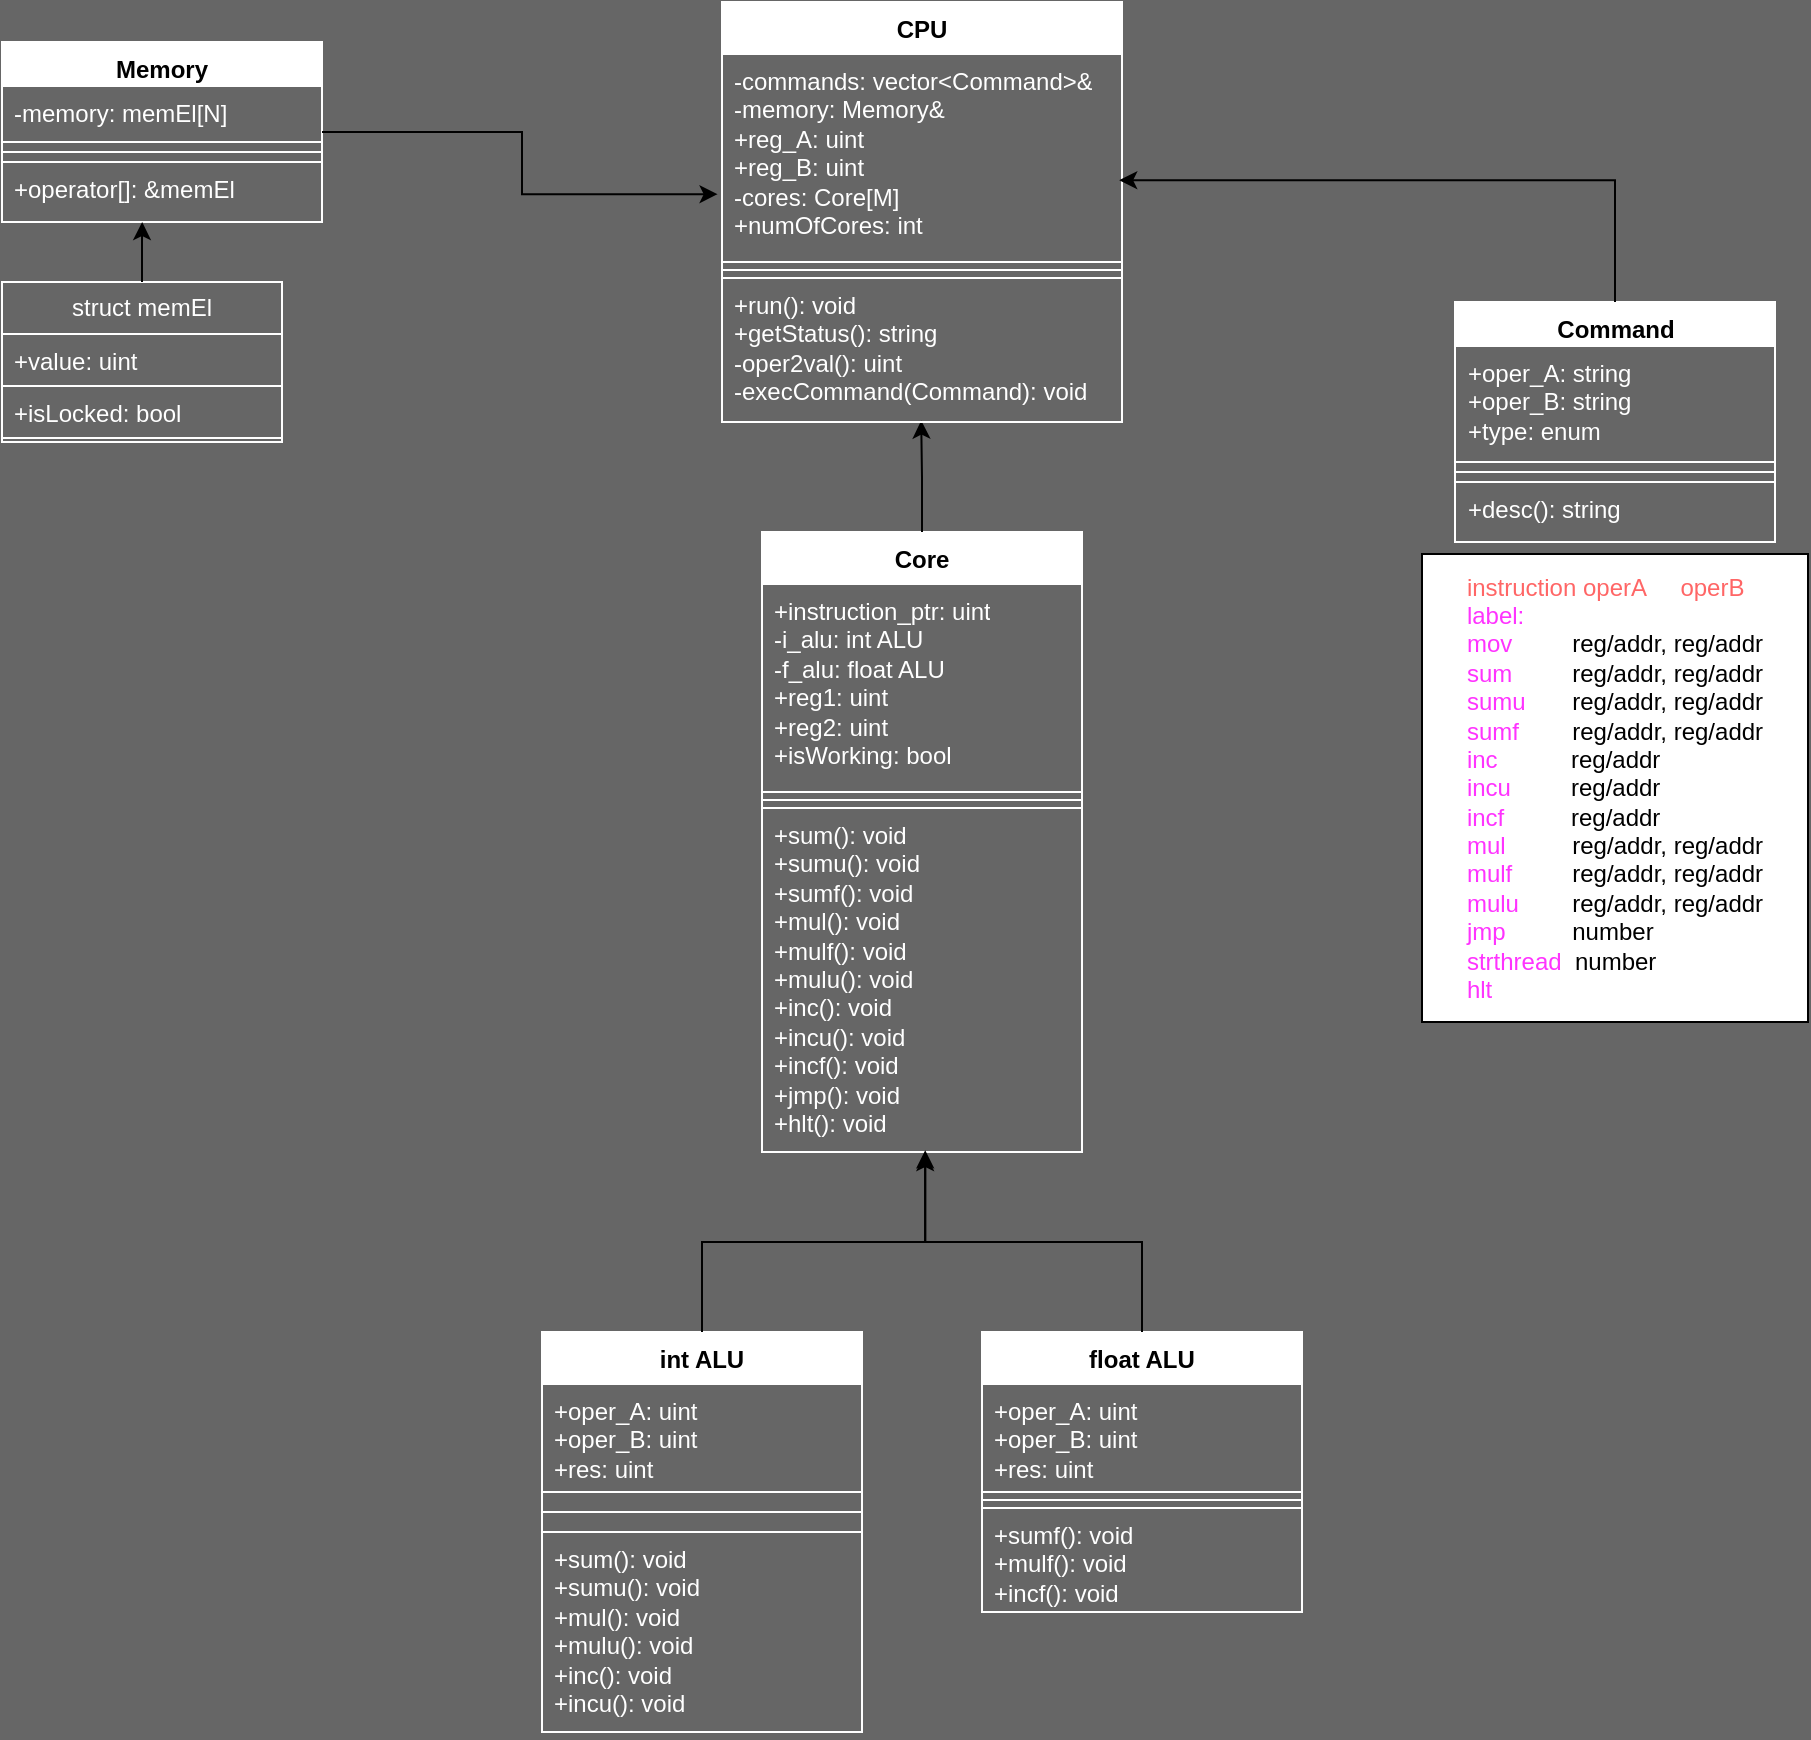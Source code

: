 <mxfile version="22.1.2" type="device">
  <diagram id="C5RBs43oDa-KdzZeNtuy" name="Page-1">
    <mxGraphModel dx="1809" dy="517" grid="1" gridSize="10" guides="1" tooltips="1" connect="1" arrows="1" fold="1" page="1" pageScale="1" pageWidth="827" pageHeight="1169" background="#666666" math="0" shadow="0">
      <root>
        <mxCell id="WIyWlLk6GJQsqaUBKTNV-0" />
        <mxCell id="WIyWlLk6GJQsqaUBKTNV-1" parent="WIyWlLk6GJQsqaUBKTNV-0" />
        <mxCell id="G94t8VAYDX7dY9wcjuxQ-0" value="struct memEl" style="swimlane;fontStyle=0;childLayout=stackLayout;horizontal=1;startSize=26;fillColor=none;horizontalStack=0;resizeParent=1;resizeParentMax=0;resizeLast=0;collapsible=1;marginBottom=0;whiteSpace=wrap;html=1;strokeColor=#FFFFFF;fontColor=#FFFFFF;" parent="WIyWlLk6GJQsqaUBKTNV-1" vertex="1">
          <mxGeometry x="-350" y="300" width="140" height="80" as="geometry">
            <mxRectangle x="220" y="200" width="110" height="30" as="alternateBounds" />
          </mxGeometry>
        </mxCell>
        <mxCell id="G94t8VAYDX7dY9wcjuxQ-1" value="+value: uint" style="text;strokeColor=#FFFFFF;fillColor=none;align=left;verticalAlign=top;spacingLeft=4;spacingRight=4;overflow=hidden;rotatable=0;points=[[0,0.5],[1,0.5]];portConstraint=eastwest;whiteSpace=wrap;html=1;fontColor=#FFFFFF;" parent="G94t8VAYDX7dY9wcjuxQ-0" vertex="1">
          <mxGeometry y="26" width="140" height="26" as="geometry" />
        </mxCell>
        <mxCell id="G94t8VAYDX7dY9wcjuxQ-2" value="+isLocked: bool" style="text;strokeColor=#FFFFFF;fillColor=none;align=left;verticalAlign=top;spacingLeft=4;spacingRight=4;overflow=hidden;rotatable=0;points=[[0,0.5],[1,0.5]];portConstraint=eastwest;whiteSpace=wrap;html=1;fontColor=#FFFFFF;" parent="G94t8VAYDX7dY9wcjuxQ-0" vertex="1">
          <mxGeometry y="52" width="140" height="26" as="geometry" />
        </mxCell>
        <mxCell id="G94t8VAYDX7dY9wcjuxQ-3" value="" style="text;strokeColor=#FFFFFF;fillColor=none;align=left;verticalAlign=top;spacingLeft=4;spacingRight=4;overflow=hidden;rotatable=0;points=[[0,0.5],[1,0.5]];portConstraint=eastwest;whiteSpace=wrap;html=1;fontColor=#FFFFFF;" parent="G94t8VAYDX7dY9wcjuxQ-0" vertex="1">
          <mxGeometry y="78" width="140" height="2" as="geometry" />
        </mxCell>
        <mxCell id="G94t8VAYDX7dY9wcjuxQ-4" value="&lt;font color=&quot;#000000&quot;&gt;Command&lt;/font&gt;" style="swimlane;fontStyle=1;align=center;verticalAlign=top;childLayout=stackLayout;horizontal=1;startSize=22;horizontalStack=0;resizeParent=1;resizeParentMax=0;resizeLast=0;collapsible=1;marginBottom=0;whiteSpace=wrap;html=1;strokeColor=#FFFFFF;fontColor=#FFFFFF;" parent="WIyWlLk6GJQsqaUBKTNV-1" vertex="1">
          <mxGeometry x="376.5" y="310" width="160" height="120" as="geometry" />
        </mxCell>
        <mxCell id="G94t8VAYDX7dY9wcjuxQ-5" value="&lt;div&gt;+oper_A: string&lt;br&gt;&lt;/div&gt;&lt;div&gt;+oper_B: string&lt;/div&gt;&lt;div&gt;+type: enum&lt;br&gt;&lt;/div&gt;" style="text;strokeColor=#FFFFFF;fillColor=none;align=left;verticalAlign=top;spacingLeft=4;spacingRight=4;overflow=hidden;rotatable=0;points=[[0,0.5],[1,0.5]];portConstraint=eastwest;whiteSpace=wrap;html=1;fontColor=#FFFFFF;" parent="G94t8VAYDX7dY9wcjuxQ-4" vertex="1">
          <mxGeometry y="22" width="160" height="58" as="geometry" />
        </mxCell>
        <mxCell id="G94t8VAYDX7dY9wcjuxQ-6" value="" style="line;strokeWidth=1;fillColor=none;align=left;verticalAlign=middle;spacingTop=-1;spacingLeft=3;spacingRight=3;rotatable=0;labelPosition=right;points=[];portConstraint=eastwest;strokeColor=#FFFFFF;fontColor=#FFFFFF;" parent="G94t8VAYDX7dY9wcjuxQ-4" vertex="1">
          <mxGeometry y="80" width="160" height="10" as="geometry" />
        </mxCell>
        <mxCell id="G94t8VAYDX7dY9wcjuxQ-7" value="&lt;div&gt;+desc(): string&lt;/div&gt;&lt;div&gt;&lt;br&gt;&lt;/div&gt;" style="text;strokeColor=#FFFFFF;fillColor=none;align=left;verticalAlign=top;spacingLeft=4;spacingRight=4;overflow=hidden;rotatable=0;points=[[0,0.5],[1,0.5]];portConstraint=eastwest;whiteSpace=wrap;html=1;fontColor=#FFFFFF;" parent="G94t8VAYDX7dY9wcjuxQ-4" vertex="1">
          <mxGeometry y="90" width="160" height="30" as="geometry" />
        </mxCell>
        <mxCell id="G94t8VAYDX7dY9wcjuxQ-8" value="&lt;font color=&quot;#000000&quot;&gt;int ALU&lt;/font&gt;" style="swimlane;fontStyle=1;align=center;verticalAlign=top;childLayout=stackLayout;horizontal=1;startSize=26;horizontalStack=0;resizeParent=1;resizeParentMax=0;resizeLast=0;collapsible=1;marginBottom=0;whiteSpace=wrap;html=1;strokeColor=#FFFFFF;fontColor=#FFFFFF;" parent="WIyWlLk6GJQsqaUBKTNV-1" vertex="1">
          <mxGeometry x="-80" y="825" width="160" height="200" as="geometry" />
        </mxCell>
        <mxCell id="G94t8VAYDX7dY9wcjuxQ-9" value="&lt;div&gt;+oper_A: uint&lt;/div&gt;&lt;div&gt;+oper_B: uint&lt;/div&gt;&lt;div&gt;+res: uint&lt;br&gt;&lt;/div&gt;" style="text;strokeColor=#FFFFFF;fillColor=none;align=left;verticalAlign=top;spacingLeft=4;spacingRight=4;overflow=hidden;rotatable=0;points=[[0,0.5],[1,0.5]];portConstraint=eastwest;whiteSpace=wrap;html=1;fontColor=#FFFFFF;" parent="G94t8VAYDX7dY9wcjuxQ-8" vertex="1">
          <mxGeometry y="26" width="160" height="54" as="geometry" />
        </mxCell>
        <mxCell id="G94t8VAYDX7dY9wcjuxQ-10" value="" style="line;strokeWidth=1;fillColor=none;align=left;verticalAlign=middle;spacingTop=-1;spacingLeft=3;spacingRight=3;rotatable=0;labelPosition=right;points=[];portConstraint=eastwest;strokeColor=#FFFFFF;fontColor=#FFFFFF;" parent="G94t8VAYDX7dY9wcjuxQ-8" vertex="1">
          <mxGeometry y="80" width="160" height="20" as="geometry" />
        </mxCell>
        <mxCell id="G94t8VAYDX7dY9wcjuxQ-11" value="&lt;div&gt;+sum(): void&lt;/div&gt;&lt;div&gt;+sumu(): void&lt;/div&gt;&lt;div&gt;+mul(): void&lt;/div&gt;&lt;div&gt;+mulu(): void&lt;/div&gt;&lt;div&gt;+inc(): void&lt;/div&gt;&lt;div&gt;+incu(): void&lt;/div&gt;" style="text;strokeColor=#FFFFFF;fillColor=none;align=left;verticalAlign=top;spacingLeft=4;spacingRight=4;overflow=hidden;rotatable=0;points=[[0,0.5],[1,0.5]];portConstraint=eastwest;whiteSpace=wrap;html=1;fontColor=#FFFFFF;" parent="G94t8VAYDX7dY9wcjuxQ-8" vertex="1">
          <mxGeometry y="100" width="160" height="100" as="geometry" />
        </mxCell>
        <mxCell id="G94t8VAYDX7dY9wcjuxQ-12" value="&lt;font color=&quot;#000000&quot;&gt;float ALU&lt;/font&gt;" style="swimlane;fontStyle=1;align=center;verticalAlign=top;childLayout=stackLayout;horizontal=1;startSize=26;horizontalStack=0;resizeParent=1;resizeParentMax=0;resizeLast=0;collapsible=1;marginBottom=0;whiteSpace=wrap;html=1;strokeColor=#FFFFFF;fontColor=#FFFFFF;" parent="WIyWlLk6GJQsqaUBKTNV-1" vertex="1">
          <mxGeometry x="140" y="825" width="160" height="140" as="geometry" />
        </mxCell>
        <mxCell id="G94t8VAYDX7dY9wcjuxQ-13" value="&lt;div&gt;+oper_A: uint&lt;/div&gt;&lt;div&gt;+oper_B: uint&lt;/div&gt;&lt;div&gt;+res: uint&lt;br&gt;&lt;/div&gt;" style="text;strokeColor=#FFFFFF;fillColor=none;align=left;verticalAlign=top;spacingLeft=4;spacingRight=4;overflow=hidden;rotatable=0;points=[[0,0.5],[1,0.5]];portConstraint=eastwest;whiteSpace=wrap;html=1;fontColor=#FFFFFF;" parent="G94t8VAYDX7dY9wcjuxQ-12" vertex="1">
          <mxGeometry y="26" width="160" height="54" as="geometry" />
        </mxCell>
        <mxCell id="G94t8VAYDX7dY9wcjuxQ-14" value="" style="line;strokeWidth=1;fillColor=none;align=left;verticalAlign=middle;spacingTop=-1;spacingLeft=3;spacingRight=3;rotatable=0;labelPosition=right;points=[];portConstraint=eastwest;strokeColor=#FFFFFF;fontColor=#FFFFFF;" parent="G94t8VAYDX7dY9wcjuxQ-12" vertex="1">
          <mxGeometry y="80" width="160" height="8" as="geometry" />
        </mxCell>
        <mxCell id="G94t8VAYDX7dY9wcjuxQ-15" value="&lt;div&gt;+sumf(): void&lt;/div&gt;&lt;div&gt;+mulf(): void&lt;br&gt;&lt;/div&gt;&lt;div&gt;+incf(): void&lt;/div&gt;" style="text;strokeColor=#FFFFFF;fillColor=none;align=left;verticalAlign=top;spacingLeft=4;spacingRight=4;overflow=hidden;rotatable=0;points=[[0,0.5],[1,0.5]];portConstraint=eastwest;whiteSpace=wrap;html=1;fontColor=#FFFFFF;" parent="G94t8VAYDX7dY9wcjuxQ-12" vertex="1">
          <mxGeometry y="88" width="160" height="52" as="geometry" />
        </mxCell>
        <mxCell id="G94t8VAYDX7dY9wcjuxQ-16" value="&lt;font color=&quot;#000000&quot;&gt;Core&lt;/font&gt;" style="swimlane;fontStyle=1;align=center;verticalAlign=top;childLayout=stackLayout;horizontal=1;startSize=26;horizontalStack=0;resizeParent=1;resizeParentMax=0;resizeLast=0;collapsible=1;marginBottom=0;whiteSpace=wrap;html=1;fontColor=#FFFFFF;strokeColor=#FFFFFF;" parent="WIyWlLk6GJQsqaUBKTNV-1" vertex="1">
          <mxGeometry x="30" y="425" width="160" height="310" as="geometry" />
        </mxCell>
        <mxCell id="G94t8VAYDX7dY9wcjuxQ-17" value="&lt;div&gt;+instruction_ptr: uint&lt;/div&gt;&lt;div&gt;-i_alu: int ALU&lt;/div&gt;&lt;div&gt;-f_alu: float ALU&lt;/div&gt;&lt;div&gt;+reg1: uint&lt;/div&gt;&lt;div&gt;+reg2: uint&lt;/div&gt;&lt;div&gt;+isWorking: bool&lt;br&gt;&lt;/div&gt;&lt;div&gt;&lt;br&gt;&lt;/div&gt;" style="text;strokeColor=#FFFFFF;fillColor=none;align=left;verticalAlign=top;spacingLeft=4;spacingRight=4;overflow=hidden;rotatable=0;points=[[0,0.5],[1,0.5]];portConstraint=eastwest;whiteSpace=wrap;html=1;fontColor=#FFFFFF;" parent="G94t8VAYDX7dY9wcjuxQ-16" vertex="1">
          <mxGeometry y="26" width="160" height="104" as="geometry" />
        </mxCell>
        <mxCell id="G94t8VAYDX7dY9wcjuxQ-18" value="" style="line;strokeWidth=1;fillColor=none;align=left;verticalAlign=middle;spacingTop=-1;spacingLeft=3;spacingRight=3;rotatable=0;labelPosition=right;points=[];portConstraint=eastwest;strokeColor=#FFFFFF;fontColor=#FFFFFF;" parent="G94t8VAYDX7dY9wcjuxQ-16" vertex="1">
          <mxGeometry y="130" width="160" height="8" as="geometry" />
        </mxCell>
        <mxCell id="G94t8VAYDX7dY9wcjuxQ-19" value="&lt;div&gt;+sum(): void&lt;/div&gt;&lt;div&gt;+sumu(): void&lt;br&gt;&lt;/div&gt;&lt;div&gt;+sumf(): void&lt;/div&gt;&lt;div&gt;+mul(): void&lt;/div&gt;&lt;div&gt;+mulf(): void&lt;/div&gt;&lt;div&gt;+mulu(): void&lt;/div&gt;&lt;div&gt;+inc(): void&lt;/div&gt;&lt;div&gt;+incu(): void&lt;/div&gt;&lt;div&gt;+incf(): void&lt;/div&gt;&lt;div&gt;+jmp(): void&lt;/div&gt;&lt;div&gt;+hlt(): void&lt;br&gt;&lt;/div&gt;" style="text;strokeColor=#FFFFFF;fillColor=none;align=left;verticalAlign=top;spacingLeft=4;spacingRight=4;overflow=hidden;rotatable=0;points=[[0,0.5],[1,0.5]];portConstraint=eastwest;whiteSpace=wrap;html=1;fontColor=#FFFFFF;" parent="G94t8VAYDX7dY9wcjuxQ-16" vertex="1">
          <mxGeometry y="138" width="160" height="172" as="geometry" />
        </mxCell>
        <mxCell id="YV6K2P5N11g3qgZa62Km-0" value="&lt;font color=&quot;#000000&quot;&gt;CPU&lt;br&gt;&lt;/font&gt;" style="swimlane;fontStyle=1;align=center;verticalAlign=top;childLayout=stackLayout;horizontal=1;startSize=26;horizontalStack=0;resizeParent=1;resizeParentMax=0;resizeLast=0;collapsible=1;marginBottom=0;whiteSpace=wrap;html=1;fontColor=#FFFFFF;strokeColor=#FFFFFF;" parent="WIyWlLk6GJQsqaUBKTNV-1" vertex="1">
          <mxGeometry x="10" y="160" width="200" height="138" as="geometry" />
        </mxCell>
        <mxCell id="YV6K2P5N11g3qgZa62Km-1" value="&lt;div&gt;-commands: vector&amp;lt;Command&amp;gt;&amp;amp;&lt;/div&gt;&lt;div&gt;-memory: Memory&amp;amp;&lt;/div&gt;&lt;div&gt;&lt;div&gt;+reg_A: uint&lt;/div&gt;&lt;div&gt;+reg_B: uint&lt;br&gt;-cores: Core[M]&lt;/div&gt;&lt;div&gt;+numOfCores: int&lt;br&gt;&lt;/div&gt;&lt;/div&gt;" style="text;strokeColor=#FFFFFF;fillColor=none;align=left;verticalAlign=top;spacingLeft=4;spacingRight=4;overflow=hidden;rotatable=0;points=[[0,0.5],[1,0.5]];portConstraint=eastwest;whiteSpace=wrap;html=1;fontColor=#FFFFFF;" parent="YV6K2P5N11g3qgZa62Km-0" vertex="1">
          <mxGeometry y="26" width="200" height="104" as="geometry" />
        </mxCell>
        <mxCell id="YV6K2P5N11g3qgZa62Km-2" value="" style="line;strokeWidth=1;fillColor=none;align=left;verticalAlign=middle;spacingTop=-1;spacingLeft=3;spacingRight=3;rotatable=0;labelPosition=right;points=[];portConstraint=eastwest;strokeColor=#FFFFFF;fontColor=#FFFFFF;" parent="YV6K2P5N11g3qgZa62Km-0" vertex="1">
          <mxGeometry y="130" width="200" height="8" as="geometry" />
        </mxCell>
        <mxCell id="Wu5JeY4kDsIBY1CEbh9r-0" value="&lt;div align=&quot;left&quot;&gt;&lt;font color=&quot;#ff6666&quot;&gt;instruction&lt;/font&gt;&lt;font color=&quot;#33ffff&quot;&gt; &lt;/font&gt;&lt;font color=&quot;#ff6666&quot;&gt;operA&amp;nbsp;&amp;nbsp;&amp;nbsp;&amp;nbsp; operB&lt;br&gt;&lt;/font&gt;&lt;/div&gt;&lt;div align=&quot;left&quot;&gt;&lt;font color=&quot;#ff33ff&quot;&gt;label:&lt;/font&gt;&lt;br&gt;&lt;/div&gt;&lt;div align=&quot;left&quot;&gt;&lt;font color=&quot;#ff33ff&quot;&gt;mov&lt;/font&gt;&amp;nbsp;&amp;nbsp;&amp;nbsp;&amp;nbsp;&amp;nbsp;&amp;nbsp;&amp;nbsp;&amp;nbsp; reg/addr, reg/addr&lt;/div&gt;&lt;div align=&quot;left&quot;&gt;&lt;div&gt;&lt;font color=&quot;#ff33ff&quot;&gt;sum&lt;/font&gt;&amp;nbsp;&amp;nbsp;&amp;nbsp;&amp;nbsp;&amp;nbsp;&amp;nbsp;&amp;nbsp;&amp;nbsp; reg/addr, reg/addr&lt;/div&gt;&lt;/div&gt;&lt;div align=&quot;left&quot;&gt;&lt;div align=&quot;left&quot;&gt;&lt;div&gt;&lt;font color=&quot;#ff33ff&quot;&gt;sumu&lt;/font&gt; &amp;nbsp;&amp;nbsp;&amp;nbsp;&amp;nbsp;&amp;nbsp; reg/addr, reg/addr&lt;/div&gt;&lt;/div&gt;&lt;/div&gt;&lt;div align=&quot;left&quot;&gt;&lt;div&gt;&lt;div align=&quot;left&quot;&gt;&lt;div&gt;&lt;font color=&quot;#ff33ff&quot;&gt;sumf&lt;/font&gt;&amp;nbsp;&amp;nbsp;&amp;nbsp;&amp;nbsp;&amp;nbsp;&amp;nbsp;&amp;nbsp; reg/addr, reg/addr&lt;/div&gt;&lt;/div&gt;&lt;/div&gt;&lt;/div&gt;&lt;div align=&quot;left&quot;&gt;&lt;div align=&quot;left&quot;&gt;&lt;font color=&quot;#ff33ff&quot;&gt;inc&lt;/font&gt;&amp;nbsp;&amp;nbsp;&amp;nbsp;&amp;nbsp;&amp;nbsp;&amp;nbsp;&amp;nbsp;&amp;nbsp;&amp;nbsp;&amp;nbsp; reg/addr&lt;/div&gt;&lt;/div&gt;&lt;div align=&quot;left&quot;&gt;&lt;div align=&quot;left&quot;&gt;&lt;font color=&quot;#ff33ff&quot;&gt;incu&lt;/font&gt; &amp;nbsp;&amp;nbsp;&amp;nbsp;&amp;nbsp;&amp;nbsp;&amp;nbsp;&amp;nbsp; reg/addr&lt;/div&gt;&lt;/div&gt;&lt;div align=&quot;left&quot;&gt;&lt;div align=&quot;left&quot;&gt;&lt;font color=&quot;#ff33ff&quot;&gt;incf&lt;/font&gt; &amp;nbsp;&amp;nbsp;&amp;nbsp;&amp;nbsp;&amp;nbsp;&amp;nbsp;&amp;nbsp;&amp;nbsp; reg/addr&lt;/div&gt;&lt;/div&gt;&lt;div align=&quot;left&quot;&gt;&lt;font color=&quot;#ff33ff&quot;&gt;mul&lt;/font&gt;&amp;nbsp;&amp;nbsp;&amp;nbsp;&amp;nbsp;&amp;nbsp;&amp;nbsp;&amp;nbsp;&amp;nbsp;&amp;nbsp; reg/addr, reg/addr&lt;/div&gt;&lt;div align=&quot;left&quot;&gt;&lt;font color=&quot;#ff33ff&quot;&gt;mulf&lt;/font&gt;&amp;nbsp;&amp;nbsp;&amp;nbsp;&amp;nbsp;&amp;nbsp;&amp;nbsp;&amp;nbsp;&amp;nbsp; reg/addr, reg/addr&lt;/div&gt;&lt;div align=&quot;left&quot;&gt;&lt;font color=&quot;#ff33ff&quot;&gt;mulu&lt;/font&gt;&amp;nbsp;&amp;nbsp;&amp;nbsp;&amp;nbsp;&amp;nbsp;&amp;nbsp;&amp;nbsp; reg/addr, reg/addr&lt;/div&gt;&lt;div align=&quot;left&quot;&gt;&lt;font color=&quot;#ff33ff&quot;&gt;jmp&lt;/font&gt;&amp;nbsp;&amp;nbsp;&amp;nbsp;&amp;nbsp;&amp;nbsp;&amp;nbsp;&amp;nbsp;&amp;nbsp;&amp;nbsp; number&lt;/div&gt;&lt;div align=&quot;left&quot;&gt;&lt;font color=&quot;#ff33ff&quot;&gt;strthread&lt;/font&gt;&amp;nbsp; number&lt;br&gt;&lt;/div&gt;&lt;div align=&quot;left&quot;&gt;&lt;font color=&quot;#ff33ff&quot;&gt;hlt&lt;/font&gt;&lt;br&gt;&lt;/div&gt;" style="rounded=0;whiteSpace=wrap;html=1;" parent="WIyWlLk6GJQsqaUBKTNV-1" vertex="1">
          <mxGeometry x="360" y="436" width="193" height="234" as="geometry" />
        </mxCell>
        <mxCell id="Wu5JeY4kDsIBY1CEbh9r-4" style="edgeStyle=orthogonalEdgeStyle;rounded=0;orthogonalLoop=1;jettySize=auto;html=1;entryX=0.51;entryY=0.995;entryDx=0;entryDy=0;entryPerimeter=0;" parent="WIyWlLk6GJQsqaUBKTNV-1" source="G94t8VAYDX7dY9wcjuxQ-8" target="G94t8VAYDX7dY9wcjuxQ-19" edge="1">
          <mxGeometry relative="1" as="geometry" />
        </mxCell>
        <mxCell id="Wu5JeY4kDsIBY1CEbh9r-5" style="edgeStyle=orthogonalEdgeStyle;rounded=0;orthogonalLoop=1;jettySize=auto;html=1;entryX=0.51;entryY=1.003;entryDx=0;entryDy=0;entryPerimeter=0;" parent="WIyWlLk6GJQsqaUBKTNV-1" source="G94t8VAYDX7dY9wcjuxQ-12" target="G94t8VAYDX7dY9wcjuxQ-19" edge="1">
          <mxGeometry relative="1" as="geometry" />
        </mxCell>
        <mxCell id="iODJw7eAZRkKx7gtuCcr-4" value="&lt;font color=&quot;#000000&quot;&gt;Memory&lt;/font&gt;" style="swimlane;fontStyle=1;align=center;verticalAlign=top;childLayout=stackLayout;horizontal=1;startSize=22;horizontalStack=0;resizeParent=1;resizeParentMax=0;resizeLast=0;collapsible=1;marginBottom=0;whiteSpace=wrap;html=1;strokeColor=#FFFFFF;fontColor=#FFFFFF;" parent="WIyWlLk6GJQsqaUBKTNV-1" vertex="1">
          <mxGeometry x="-350" y="180" width="160" height="90" as="geometry" />
        </mxCell>
        <mxCell id="iODJw7eAZRkKx7gtuCcr-5" value="&lt;div&gt;-memory: memEl[N]&lt;br&gt;&lt;/div&gt;&lt;div&gt;&lt;br&gt;&lt;/div&gt;" style="text;strokeColor=#FFFFFF;fillColor=none;align=left;verticalAlign=top;spacingLeft=4;spacingRight=4;overflow=hidden;rotatable=0;points=[[0,0.5],[1,0.5]];portConstraint=eastwest;whiteSpace=wrap;html=1;fontColor=#FFFFFF;" parent="iODJw7eAZRkKx7gtuCcr-4" vertex="1">
          <mxGeometry y="22" width="160" height="28" as="geometry" />
        </mxCell>
        <mxCell id="iODJw7eAZRkKx7gtuCcr-6" value="" style="line;strokeWidth=1;fillColor=none;align=left;verticalAlign=middle;spacingTop=-1;spacingLeft=3;spacingRight=3;rotatable=0;labelPosition=right;points=[];portConstraint=eastwest;strokeColor=#FFFFFF;fontColor=#FFFFFF;" parent="iODJw7eAZRkKx7gtuCcr-4" vertex="1">
          <mxGeometry y="50" width="160" height="10" as="geometry" />
        </mxCell>
        <mxCell id="iODJw7eAZRkKx7gtuCcr-7" value="&lt;div&gt;+operator[]: &amp;amp;memEl&lt;/div&gt;" style="text;strokeColor=#FFFFFF;fillColor=none;align=left;verticalAlign=top;spacingLeft=4;spacingRight=4;overflow=hidden;rotatable=0;points=[[0,0.5],[1,0.5]];portConstraint=eastwest;whiteSpace=wrap;html=1;fontColor=#FFFFFF;" parent="iODJw7eAZRkKx7gtuCcr-4" vertex="1">
          <mxGeometry y="60" width="160" height="30" as="geometry" />
        </mxCell>
        <mxCell id="iODJw7eAZRkKx7gtuCcr-9" style="edgeStyle=orthogonalEdgeStyle;rounded=0;orthogonalLoop=1;jettySize=auto;html=1;entryX=0.438;entryY=1;entryDx=0;entryDy=0;entryPerimeter=0;" parent="WIyWlLk6GJQsqaUBKTNV-1" source="G94t8VAYDX7dY9wcjuxQ-0" target="iODJw7eAZRkKx7gtuCcr-7" edge="1">
          <mxGeometry relative="1" as="geometry" />
        </mxCell>
        <mxCell id="95RMRHB5kRX1EHHxNwYc-0" style="edgeStyle=orthogonalEdgeStyle;rounded=0;orthogonalLoop=1;jettySize=auto;html=1;entryX=0.498;entryY=0.99;entryDx=0;entryDy=0;entryPerimeter=0;" edge="1" parent="WIyWlLk6GJQsqaUBKTNV-1" source="G94t8VAYDX7dY9wcjuxQ-16" target="YV6K2P5N11g3qgZa62Km-3">
          <mxGeometry relative="1" as="geometry" />
        </mxCell>
        <mxCell id="YV6K2P5N11g3qgZa62Km-3" value="&lt;div&gt;+run(): void&lt;/div&gt;&lt;div&gt;+getStatus(): string&lt;/div&gt;&lt;div&gt;-oper2val(): uint&lt;/div&gt;&lt;div&gt;-execCommand(Command): void&lt;br&gt;&lt;/div&gt;" style="text;strokeColor=#FFFFFF;fillColor=none;align=left;verticalAlign=top;spacingLeft=4;spacingRight=4;overflow=hidden;rotatable=0;points=[[0,0.5],[1,0.5]];portConstraint=eastwest;whiteSpace=wrap;html=1;fontColor=#FFFFFF;" parent="WIyWlLk6GJQsqaUBKTNV-1" vertex="1">
          <mxGeometry x="10" y="298" width="200" height="72" as="geometry" />
        </mxCell>
        <mxCell id="95RMRHB5kRX1EHHxNwYc-1" style="edgeStyle=orthogonalEdgeStyle;rounded=0;orthogonalLoop=1;jettySize=auto;html=1;entryX=-0.011;entryY=0.674;entryDx=0;entryDy=0;entryPerimeter=0;" edge="1" parent="WIyWlLk6GJQsqaUBKTNV-1" source="iODJw7eAZRkKx7gtuCcr-4" target="YV6K2P5N11g3qgZa62Km-1">
          <mxGeometry relative="1" as="geometry" />
        </mxCell>
        <mxCell id="95RMRHB5kRX1EHHxNwYc-2" style="edgeStyle=orthogonalEdgeStyle;rounded=0;orthogonalLoop=1;jettySize=auto;html=1;entryX=0.993;entryY=0.607;entryDx=0;entryDy=0;entryPerimeter=0;" edge="1" parent="WIyWlLk6GJQsqaUBKTNV-1" source="G94t8VAYDX7dY9wcjuxQ-4" target="YV6K2P5N11g3qgZa62Km-1">
          <mxGeometry relative="1" as="geometry" />
        </mxCell>
      </root>
    </mxGraphModel>
  </diagram>
</mxfile>
